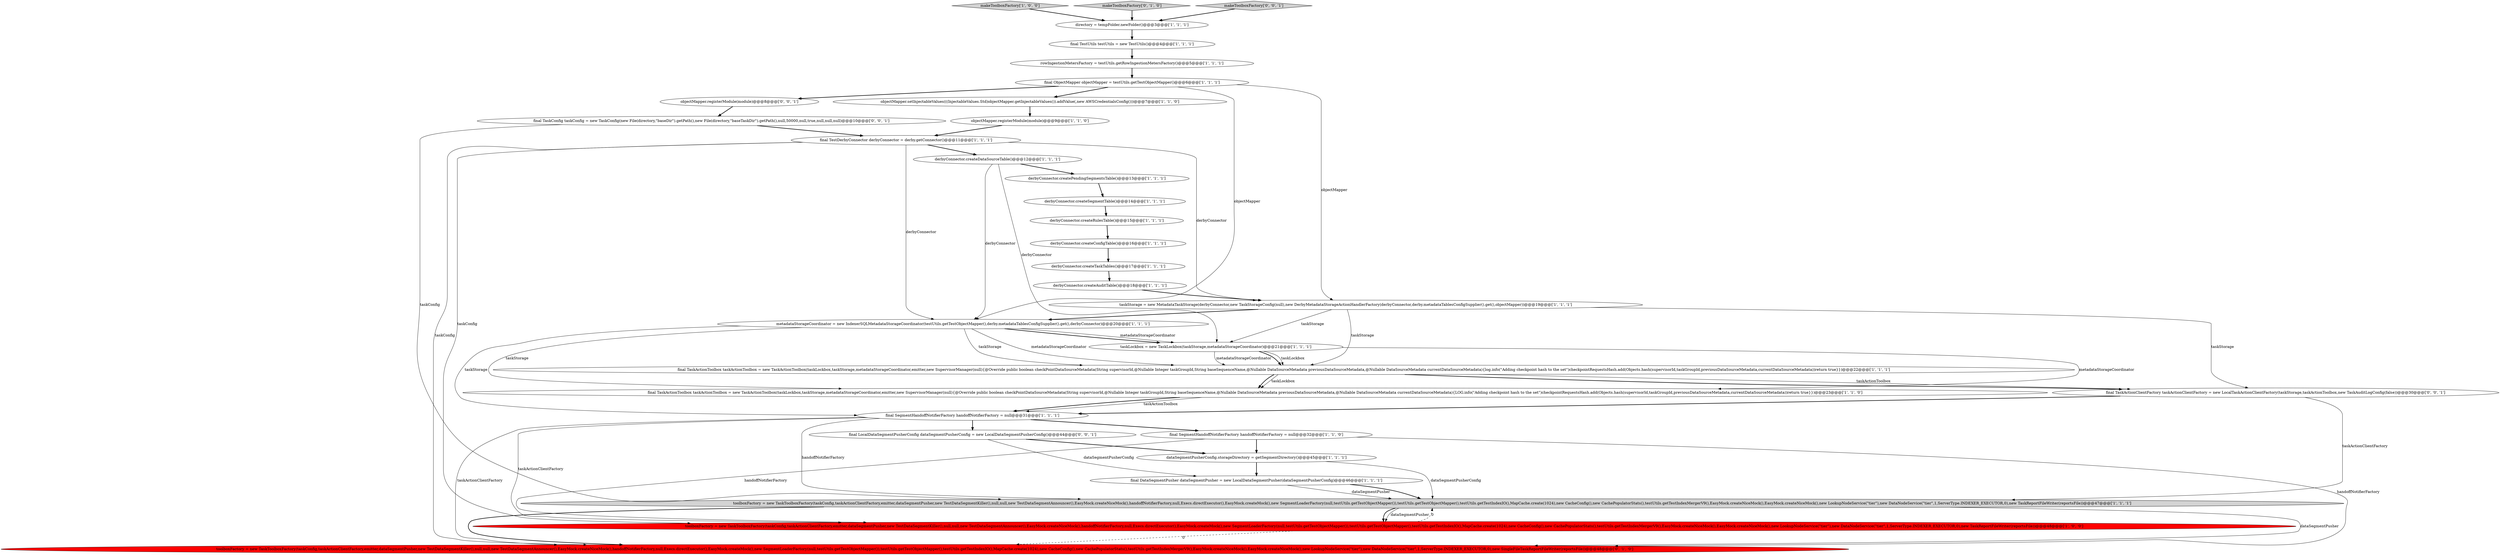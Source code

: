 digraph {
3 [style = filled, label = "objectMapper.setInjectableValues(((InjectableValues.Std)objectMapper.getInjectableValues()).addValue(,new AWSCredentialsConfig()))@@@7@@@['1', '1', '0']", fillcolor = white, shape = ellipse image = "AAA0AAABBB1BBB"];
4 [style = filled, label = "derbyConnector.createTaskTables()@@@17@@@['1', '1', '1']", fillcolor = white, shape = ellipse image = "AAA0AAABBB1BBB"];
10 [style = filled, label = "makeToolboxFactory['1', '0', '0']", fillcolor = lightgray, shape = diamond image = "AAA0AAABBB1BBB"];
13 [style = filled, label = "final TaskActionToolbox taskActionToolbox = new TaskActionToolbox(taskLockbox,taskStorage,metadataStorageCoordinator,emitter,new SupervisorManager(null){@Override public boolean checkPointDataSourceMetadata(String supervisorId,@Nullable Integer taskGroupId,String baseSequenceName,@Nullable DataSourceMetadata previousDataSourceMetadata,@Nullable DataSourceMetadata currentDataSourceMetadata){log.info(\"Adding checkpoint hash to the set\")checkpointRequestsHash.add(Objects.hash(supervisorId,taskGroupId,previousDataSourceMetadata,currentDataSourceMetadata))return true}})@@@22@@@['1', '1', '1']", fillcolor = white, shape = ellipse image = "AAA0AAABBB1BBB"];
2 [style = filled, label = "directory = tempFolder.newFolder()@@@3@@@['1', '1', '1']", fillcolor = white, shape = ellipse image = "AAA0AAABBB1BBB"];
16 [style = filled, label = "dataSegmentPusherConfig.storageDirectory = getSegmentDirectory()@@@45@@@['1', '1', '1']", fillcolor = white, shape = ellipse image = "AAA0AAABBB1BBB"];
26 [style = filled, label = "toolboxFactory = new TaskToolboxFactory(taskConfig,taskActionClientFactory,emitter,dataSegmentPusher,new TestDataSegmentKiller(),null,null,new TestDataSegmentAnnouncer(),EasyMock.createNiceMock(),handoffNotifierFactory,null,Execs.directExecutor(),EasyMock.createMock(),new SegmentLoaderFactory(null,testUtils.getTestObjectMapper()),testUtils.getTestObjectMapper(),testUtils.getTestIndexIO(),MapCache.create(1024),new CacheConfig(),new CachePopulatorStats(),testUtils.getTestIndexMergerV9(),EasyMock.createNiceMock(),EasyMock.createNiceMock(),new LookupNodeService(\"tier\"),new DataNodeService(\"tier\",1,ServerType.INDEXER_EXECUTOR,0),new SingleFileTaskReportFileWriter(reportsFile))@@@48@@@['0', '1', '0']", fillcolor = red, shape = ellipse image = "AAA1AAABBB2BBB"];
7 [style = filled, label = "final SegmentHandoffNotifierFactory handoffNotifierFactory = null@@@32@@@['1', '1', '0']", fillcolor = white, shape = ellipse image = "AAA0AAABBB1BBB"];
29 [style = filled, label = "final LocalDataSegmentPusherConfig dataSegmentPusherConfig = new LocalDataSegmentPusherConfig()@@@44@@@['0', '0', '1']", fillcolor = white, shape = ellipse image = "AAA0AAABBB3BBB"];
20 [style = filled, label = "objectMapper.registerModule(module)@@@9@@@['1', '1', '0']", fillcolor = white, shape = ellipse image = "AAA0AAABBB1BBB"];
0 [style = filled, label = "derbyConnector.createDataSourceTable()@@@12@@@['1', '1', '1']", fillcolor = white, shape = ellipse image = "AAA0AAABBB1BBB"];
21 [style = filled, label = "final ObjectMapper objectMapper = testUtils.getTestObjectMapper()@@@6@@@['1', '1', '1']", fillcolor = white, shape = ellipse image = "AAA0AAABBB1BBB"];
12 [style = filled, label = "final TestDerbyConnector derbyConnector = derby.getConnector()@@@11@@@['1', '1', '1']", fillcolor = white, shape = ellipse image = "AAA0AAABBB1BBB"];
22 [style = filled, label = "derbyConnector.createAuditTable()@@@18@@@['1', '1', '1']", fillcolor = white, shape = ellipse image = "AAA0AAABBB1BBB"];
11 [style = filled, label = "derbyConnector.createRulesTable()@@@15@@@['1', '1', '1']", fillcolor = white, shape = ellipse image = "AAA0AAABBB1BBB"];
18 [style = filled, label = "rowIngestionMetersFactory = testUtils.getRowIngestionMetersFactory()@@@5@@@['1', '1', '1']", fillcolor = white, shape = ellipse image = "AAA0AAABBB1BBB"];
28 [style = filled, label = "final TaskActionClientFactory taskActionClientFactory = new LocalTaskActionClientFactory(taskStorage,taskActionToolbox,new TaskAuditLogConfig(false))@@@30@@@['0', '0', '1']", fillcolor = white, shape = ellipse image = "AAA0AAABBB3BBB"];
27 [style = filled, label = "makeToolboxFactory['0', '1', '0']", fillcolor = lightgray, shape = diamond image = "AAA0AAABBB2BBB"];
17 [style = filled, label = "derbyConnector.createPendingSegmentsTable()@@@13@@@['1', '1', '1']", fillcolor = white, shape = ellipse image = "AAA0AAABBB1BBB"];
5 [style = filled, label = "final TaskActionToolbox taskActionToolbox = new TaskActionToolbox(taskLockbox,taskStorage,metadataStorageCoordinator,emitter,new SupervisorManager(null){@Override public boolean checkPointDataSourceMetadata(String supervisorId,@Nullable Integer taskGroupId,String baseSequenceName,@Nullable DataSourceMetadata previousDataSourceMetadata,@Nullable DataSourceMetadata currentDataSourceMetadata){LOG.info(\"Adding checkpoint hash to the set\")checkpointRequestsHash.add(Objects.hash(supervisorId,taskGroupId,previousDataSourceMetadata,currentDataSourceMetadata))return true}})@@@23@@@['1', '1', '0']", fillcolor = white, shape = ellipse image = "AAA0AAABBB1BBB"];
30 [style = filled, label = "final TaskConfig taskConfig = new TaskConfig(new File(directory,\"baseDir\").getPath(),new File(directory,\"baseTaskDir\").getPath(),null,50000,null,true,null,null,null)@@@10@@@['0', '0', '1']", fillcolor = white, shape = ellipse image = "AAA0AAABBB3BBB"];
1 [style = filled, label = "final DataSegmentPusher dataSegmentPusher = new LocalDataSegmentPusher(dataSegmentPusherConfig)@@@46@@@['1', '1', '1']", fillcolor = white, shape = ellipse image = "AAA0AAABBB1BBB"];
25 [style = filled, label = "metadataStorageCoordinator = new IndexerSQLMetadataStorageCoordinator(testUtils.getTestObjectMapper(),derby.metadataTablesConfigSupplier().get(),derbyConnector)@@@20@@@['1', '1', '1']", fillcolor = white, shape = ellipse image = "AAA0AAABBB1BBB"];
6 [style = filled, label = "toolboxFactory = new TaskToolboxFactory(taskConfig,taskActionClientFactory,emitter,dataSegmentPusher,new TestDataSegmentKiller(),null,null,new TestDataSegmentAnnouncer(),EasyMock.createNiceMock(),handoffNotifierFactory,null,Execs.directExecutor(),EasyMock.createMock(),new SegmentLoaderFactory(null,testUtils.getTestObjectMapper()),testUtils.getTestObjectMapper(),testUtils.getTestIndexIO(),MapCache.create(1024),new CacheConfig(),new CachePopulatorStats(),testUtils.getTestIndexMergerV9(),EasyMock.createNiceMock(),EasyMock.createNiceMock(),new LookupNodeService(\"tier\"),new DataNodeService(\"tier\",1,ServerType.INDEXER_EXECUTOR,0),new TaskReportFileWriter(reportsFile))@@@48@@@['1', '0', '0']", fillcolor = red, shape = ellipse image = "AAA1AAABBB1BBB"];
19 [style = filled, label = "toolboxFactory = new TaskToolboxFactory(taskConfig,taskActionClientFactory,emitter,dataSegmentPusher,new TestDataSegmentKiller(),null,null,new TestDataSegmentAnnouncer(),EasyMock.createNiceMock(),handoffNotifierFactory,null,Execs.directExecutor(),EasyMock.createMock(),new SegmentLoaderFactory(null,testUtils.getTestObjectMapper()),testUtils.getTestObjectMapper(),testUtils.getTestIndexIO(),MapCache.create(1024),new CacheConfig(),new CachePopulatorStats(),testUtils.getTestIndexMergerV9(),EasyMock.createNiceMock(),EasyMock.createNiceMock(),new LookupNodeService(\"tier\"),new DataNodeService(\"tier\",1,ServerType.INDEXER_EXECUTOR,0),new TaskReportFileWriter(reportsFile))@@@47@@@['1', '1', '1']", fillcolor = lightgray, shape = ellipse image = "AAA0AAABBB1BBB"];
24 [style = filled, label = "final TestUtils testUtils = new TestUtils()@@@4@@@['1', '1', '1']", fillcolor = white, shape = ellipse image = "AAA0AAABBB1BBB"];
8 [style = filled, label = "taskStorage = new MetadataTaskStorage(derbyConnector,new TaskStorageConfig(null),new DerbyMetadataStorageActionHandlerFactory(derbyConnector,derby.metadataTablesConfigSupplier().get(),objectMapper))@@@19@@@['1', '1', '1']", fillcolor = white, shape = ellipse image = "AAA0AAABBB1BBB"];
15 [style = filled, label = "final SegmentHandoffNotifierFactory handoffNotifierFactory = null@@@31@@@['1', '1', '1']", fillcolor = white, shape = ellipse image = "AAA0AAABBB1BBB"];
9 [style = filled, label = "taskLockbox = new TaskLockbox(taskStorage,metadataStorageCoordinator)@@@21@@@['1', '1', '1']", fillcolor = white, shape = ellipse image = "AAA0AAABBB1BBB"];
31 [style = filled, label = "makeToolboxFactory['0', '0', '1']", fillcolor = lightgray, shape = diamond image = "AAA0AAABBB3BBB"];
14 [style = filled, label = "derbyConnector.createConfigTable()@@@16@@@['1', '1', '1']", fillcolor = white, shape = ellipse image = "AAA0AAABBB1BBB"];
32 [style = filled, label = "objectMapper.registerModule(module)@@@8@@@['0', '0', '1']", fillcolor = white, shape = ellipse image = "AAA0AAABBB3BBB"];
23 [style = filled, label = "derbyConnector.createSegmentTable()@@@14@@@['1', '1', '1']", fillcolor = white, shape = ellipse image = "AAA0AAABBB1BBB"];
25->13 [style = solid, label="metadataStorageCoordinator"];
8->13 [style = solid, label="taskStorage"];
21->25 [style = solid, label="objectMapper"];
25->15 [style = solid, label="taskStorage"];
12->25 [style = solid, label="derbyConnector"];
28->15 [style = bold, label=""];
25->5 [style = solid, label="taskStorage"];
7->6 [style = solid, label="handoffNotifierFactory"];
15->7 [style = bold, label=""];
25->13 [style = solid, label="taskStorage"];
12->6 [style = solid, label="taskConfig"];
8->28 [style = solid, label="taskStorage"];
11->14 [style = bold, label=""];
7->26 [style = solid, label="handoffNotifierFactory"];
8->9 [style = solid, label="taskStorage"];
0->17 [style = bold, label=""];
16->19 [style = solid, label="dataSegmentPusherConfig"];
29->1 [style = solid, label="dataSegmentPusherConfig"];
25->9 [style = bold, label=""];
5->15 [style = bold, label=""];
9->13 [style = solid, label="taskLockbox"];
15->26 [style = solid, label="taskActionClientFactory"];
31->2 [style = bold, label=""];
13->5 [style = solid, label="taskLockbox"];
0->25 [style = solid, label="derbyConnector"];
19->26 [style = solid, label="dataSegmentPusher"];
30->19 [style = solid, label="taskConfig"];
25->9 [style = solid, label="metadataStorageCoordinator"];
15->6 [style = solid, label="taskActionClientFactory"];
1->19 [style = solid, label="dataSegmentPusher"];
9->5 [style = solid, label="metadataStorageCoordinator"];
19->6 [style = bold, label=""];
32->30 [style = bold, label=""];
24->18 [style = bold, label=""];
12->0 [style = bold, label=""];
17->23 [style = bold, label=""];
9->13 [style = solid, label="metadataStorageCoordinator"];
12->26 [style = solid, label="taskConfig"];
13->28 [style = solid, label="taskActionToolbox"];
22->8 [style = bold, label=""];
15->19 [style = solid, label="handoffNotifierFactory"];
5->15 [style = solid, label="taskActionToolbox"];
3->20 [style = bold, label=""];
14->4 [style = bold, label=""];
30->12 [style = bold, label=""];
19->6 [style = solid, label="dataSegmentPusher"];
12->8 [style = solid, label="derbyConnector"];
16->1 [style = bold, label=""];
0->9 [style = solid, label="derbyConnector"];
6->26 [style = dashed, label="0"];
19->26 [style = bold, label=""];
7->16 [style = bold, label=""];
20->12 [style = bold, label=""];
21->32 [style = bold, label=""];
21->8 [style = solid, label="objectMapper"];
6->19 [style = dashed, label="0"];
13->5 [style = bold, label=""];
10->2 [style = bold, label=""];
18->21 [style = bold, label=""];
2->24 [style = bold, label=""];
23->11 [style = bold, label=""];
1->19 [style = bold, label=""];
13->28 [style = bold, label=""];
28->19 [style = solid, label="taskActionClientFactory"];
8->25 [style = bold, label=""];
4->22 [style = bold, label=""];
27->2 [style = bold, label=""];
15->29 [style = bold, label=""];
29->16 [style = bold, label=""];
21->3 [style = bold, label=""];
9->13 [style = bold, label=""];
}
